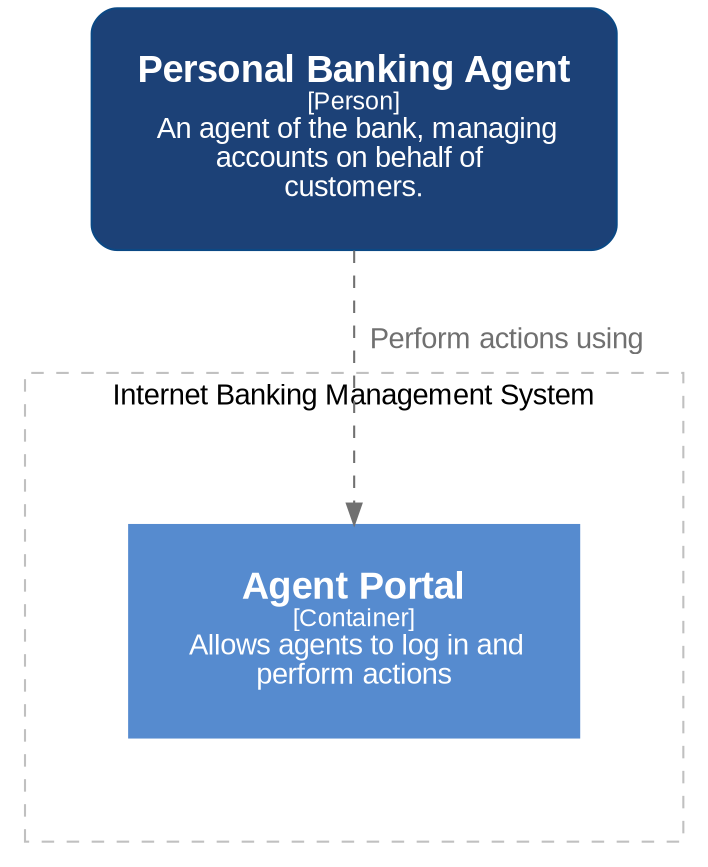 digraph {
    compound=true
    graph [fontname="Arial", rankdir=TB, ranksep=1.0, nodesep=1.0]
    node [fontname="Arial", shape=box, margin="0.3,0.3"]
    edge [fontname="Arial"]

    subgraph cluster_internetBankingManagementSystem {
        label = "Internet Banking Management System"
        style = "dashed"
        color = "grey"
        margin="50,50"
        
        internetBankingAgent__internetBankingManagementSystem__agentPortal [
        id="internetBankingAgent__internetBankingManagementSystem__agentPortal",
        shape="rectangle",
        label=<<font point-size="18"><b>Agent Portal</b></font><br /><font point-size="12">[Container]</font><br /><font point-size="14">  Allows agents to log in and <br />perform actions</font>>,
        style="filled",
        color="#568BCF",
        fillcolor="#568BCF",
        fontcolor="#ffffff"
    ]
        
    }

internetBankingAgent__agent [
        id="internetBankingAgent__agent",
        shape="rectangle",
        label=<<font point-size="18"><b>Personal Banking Agent</b></font><br /><font point-size="12">[Person]</font><br /><font point-size="14">  An agent of the bank, managing <br />accounts on behalf of <br />customers.</font>>,
        style="filled,rounded",
        color="#0b4884",
        fillcolor="#1C4177",
        fontcolor="#ffffff"
    ]
internetBankingAgent__agent -> internetBankingAgent__internetBankingManagementSystem__agentPortal [ id="100005", label=<<font point-size="14">  Perform actions using</font>>, style="dashed", color="#707070", fontcolor="#707070" ]
     
}